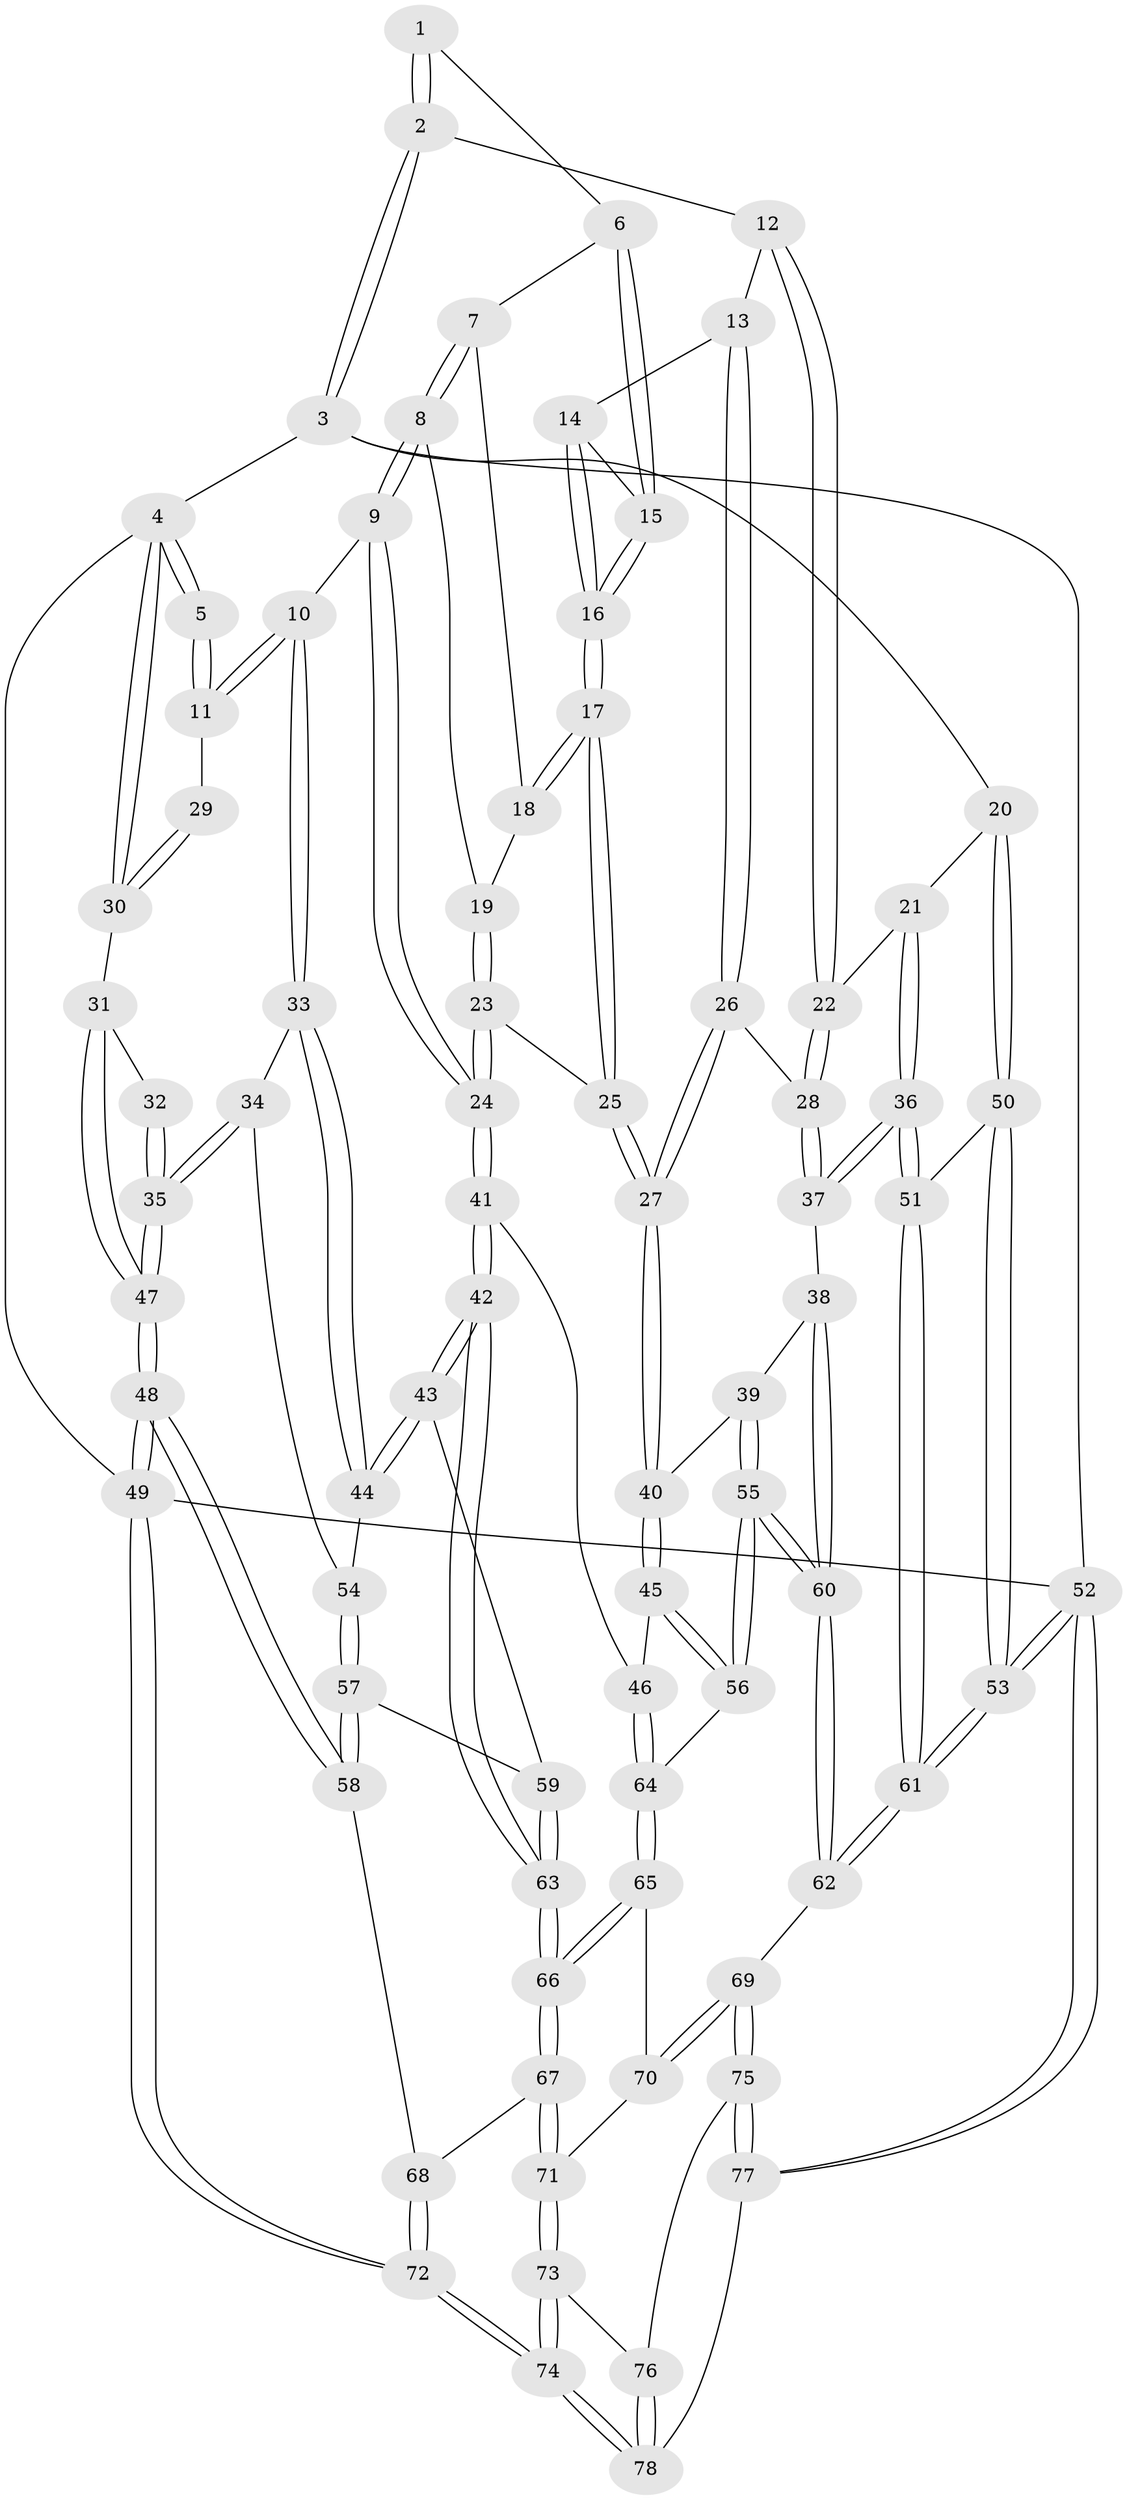 // Generated by graph-tools (version 1.1) at 2025/01/03/09/25 05:01:16]
// undirected, 78 vertices, 192 edges
graph export_dot {
graph [start="1"]
  node [color=gray90,style=filled];
  1 [pos="+0.6169983301285799+0"];
  2 [pos="+0.8102355564791996+0"];
  3 [pos="+1+0"];
  4 [pos="+0+0"];
  5 [pos="+0.21650116034696743+0"];
  6 [pos="+0.5593360116722513+0"];
  7 [pos="+0.5090176665466208+0"];
  8 [pos="+0.3987326963028462+0.09292853794749395"];
  9 [pos="+0.25793796667469343+0.16345649721710181"];
  10 [pos="+0.2393048817521017+0.15748267163350996"];
  11 [pos="+0.2356595910830129+0.1539944012779539"];
  12 [pos="+0.7380043815586025+0.06495159320783116"];
  13 [pos="+0.6765682093869645+0.15966463403741107"];
  14 [pos="+0.652452498765831+0.16142425528525148"];
  15 [pos="+0.5891492431761628+0.09810227153890953"];
  16 [pos="+0.5816353938310826+0.18104438955728605"];
  17 [pos="+0.5741371315054563+0.18768497966370054"];
  18 [pos="+0.5248086277781493+0.13722698581071377"];
  19 [pos="+0.48008470853895957+0.1719122037187968"];
  20 [pos="+1+0"];
  21 [pos="+0.903980930110128+0.2280259217392244"];
  22 [pos="+0.7972472835772598+0.23092375424913583"];
  23 [pos="+0.4874870313300541+0.26285566324246135"];
  24 [pos="+0.37497016513018594+0.29982665022162525"];
  25 [pos="+0.5512755971032691+0.2674619537349217"];
  26 [pos="+0.6888784130255876+0.23851140739116825"];
  27 [pos="+0.592700117161489+0.30337643643728224"];
  28 [pos="+0.7590935083606566+0.26217922798469206"];
  29 [pos="+0.21464063068566236+0.15311774003980325"];
  30 [pos="+0+0"];
  31 [pos="+0+0.026241473969087496"];
  32 [pos="+0.11386878179853234+0.19969170613308218"];
  33 [pos="+0.19662000806359184+0.252973720518142"];
  34 [pos="+0.00522762139786652+0.3428465091991571"];
  35 [pos="+0+0.3035401221874375"];
  36 [pos="+0.861079311803836+0.40822991998697244"];
  37 [pos="+0.7623339030647752+0.3716786695270726"];
  38 [pos="+0.7104066065667674+0.3929847842262181"];
  39 [pos="+0.6322269019676162+0.3621217627171209"];
  40 [pos="+0.601176241833618+0.33572915292257915"];
  41 [pos="+0.373512836926894+0.3986238605177682"];
  42 [pos="+0.3064932510504956+0.4708541080962159"];
  43 [pos="+0.17922645804531948+0.39170553711406103"];
  44 [pos="+0.1670456196433999+0.3698923199918916"];
  45 [pos="+0.5423591479915215+0.39648809232507976"];
  46 [pos="+0.4316966999144794+0.4236645279947394"];
  47 [pos="+0+0.29168423848884867"];
  48 [pos="+0+0.6893859934359443"];
  49 [pos="+0+1"];
  50 [pos="+1+0.4749079367651543"];
  51 [pos="+0.8653060437554678+0.41375136510423677"];
  52 [pos="+1+1"];
  53 [pos="+1+0.9476460022296881"];
  54 [pos="+0.0465654976171553+0.37302962857597866"];
  55 [pos="+0.5888402209766945+0.5354726141772983"];
  56 [pos="+0.5818147433395952+0.5326775876936548"];
  57 [pos="+0.07083709547352099+0.48807631086599007"];
  58 [pos="+0.012126712118080842+0.6422328718043204"];
  59 [pos="+0.13338100090310923+0.4592186693242695"];
  60 [pos="+0.6796484563045772+0.6058226016022836"];
  61 [pos="+0.7447078236982061+0.7005964499873133"];
  62 [pos="+0.7328298314285294+0.6991168024998076"];
  63 [pos="+0.2783582881474977+0.6072569230651655"];
  64 [pos="+0.5087877973725602+0.5282037622785845"];
  65 [pos="+0.44333426519765856+0.5959135692160258"];
  66 [pos="+0.27452126508309005+0.6525067987895636"];
  67 [pos="+0.2576894550299206+0.6868586483439482"];
  68 [pos="+0.24335919713026433+0.6895482771621179"];
  69 [pos="+0.7000237494820363+0.7179975505360118"];
  70 [pos="+0.5740619181430172+0.6888176212749839"];
  71 [pos="+0.29177759770074874+0.723220407238117"];
  72 [pos="+0+1"];
  73 [pos="+0.30734318007009936+0.7482440010101317"];
  74 [pos="+0.19465398919525587+1"];
  75 [pos="+0.618278452578309+0.8097467250670274"];
  76 [pos="+0.4320527709289528+0.8636275587412936"];
  77 [pos="+0.6376285725131993+1"];
  78 [pos="+0.4177268425918483+1"];
  1 -- 2;
  1 -- 2;
  1 -- 6;
  2 -- 3;
  2 -- 3;
  2 -- 12;
  3 -- 4;
  3 -- 20;
  3 -- 52;
  4 -- 5;
  4 -- 5;
  4 -- 30;
  4 -- 30;
  4 -- 49;
  5 -- 11;
  5 -- 11;
  6 -- 7;
  6 -- 15;
  6 -- 15;
  7 -- 8;
  7 -- 8;
  7 -- 18;
  8 -- 9;
  8 -- 9;
  8 -- 19;
  9 -- 10;
  9 -- 24;
  9 -- 24;
  10 -- 11;
  10 -- 11;
  10 -- 33;
  10 -- 33;
  11 -- 29;
  12 -- 13;
  12 -- 22;
  12 -- 22;
  13 -- 14;
  13 -- 26;
  13 -- 26;
  14 -- 15;
  14 -- 16;
  14 -- 16;
  15 -- 16;
  15 -- 16;
  16 -- 17;
  16 -- 17;
  17 -- 18;
  17 -- 18;
  17 -- 25;
  17 -- 25;
  18 -- 19;
  19 -- 23;
  19 -- 23;
  20 -- 21;
  20 -- 50;
  20 -- 50;
  21 -- 22;
  21 -- 36;
  21 -- 36;
  22 -- 28;
  22 -- 28;
  23 -- 24;
  23 -- 24;
  23 -- 25;
  24 -- 41;
  24 -- 41;
  25 -- 27;
  25 -- 27;
  26 -- 27;
  26 -- 27;
  26 -- 28;
  27 -- 40;
  27 -- 40;
  28 -- 37;
  28 -- 37;
  29 -- 30;
  29 -- 30;
  30 -- 31;
  31 -- 32;
  31 -- 47;
  31 -- 47;
  32 -- 35;
  32 -- 35;
  33 -- 34;
  33 -- 44;
  33 -- 44;
  34 -- 35;
  34 -- 35;
  34 -- 54;
  35 -- 47;
  35 -- 47;
  36 -- 37;
  36 -- 37;
  36 -- 51;
  36 -- 51;
  37 -- 38;
  38 -- 39;
  38 -- 60;
  38 -- 60;
  39 -- 40;
  39 -- 55;
  39 -- 55;
  40 -- 45;
  40 -- 45;
  41 -- 42;
  41 -- 42;
  41 -- 46;
  42 -- 43;
  42 -- 43;
  42 -- 63;
  42 -- 63;
  43 -- 44;
  43 -- 44;
  43 -- 59;
  44 -- 54;
  45 -- 46;
  45 -- 56;
  45 -- 56;
  46 -- 64;
  46 -- 64;
  47 -- 48;
  47 -- 48;
  48 -- 49;
  48 -- 49;
  48 -- 58;
  48 -- 58;
  49 -- 72;
  49 -- 72;
  49 -- 52;
  50 -- 51;
  50 -- 53;
  50 -- 53;
  51 -- 61;
  51 -- 61;
  52 -- 53;
  52 -- 53;
  52 -- 77;
  52 -- 77;
  53 -- 61;
  53 -- 61;
  54 -- 57;
  54 -- 57;
  55 -- 56;
  55 -- 56;
  55 -- 60;
  55 -- 60;
  56 -- 64;
  57 -- 58;
  57 -- 58;
  57 -- 59;
  58 -- 68;
  59 -- 63;
  59 -- 63;
  60 -- 62;
  60 -- 62;
  61 -- 62;
  61 -- 62;
  62 -- 69;
  63 -- 66;
  63 -- 66;
  64 -- 65;
  64 -- 65;
  65 -- 66;
  65 -- 66;
  65 -- 70;
  66 -- 67;
  66 -- 67;
  67 -- 68;
  67 -- 71;
  67 -- 71;
  68 -- 72;
  68 -- 72;
  69 -- 70;
  69 -- 70;
  69 -- 75;
  69 -- 75;
  70 -- 71;
  71 -- 73;
  71 -- 73;
  72 -- 74;
  72 -- 74;
  73 -- 74;
  73 -- 74;
  73 -- 76;
  74 -- 78;
  74 -- 78;
  75 -- 76;
  75 -- 77;
  75 -- 77;
  76 -- 78;
  76 -- 78;
  77 -- 78;
}
